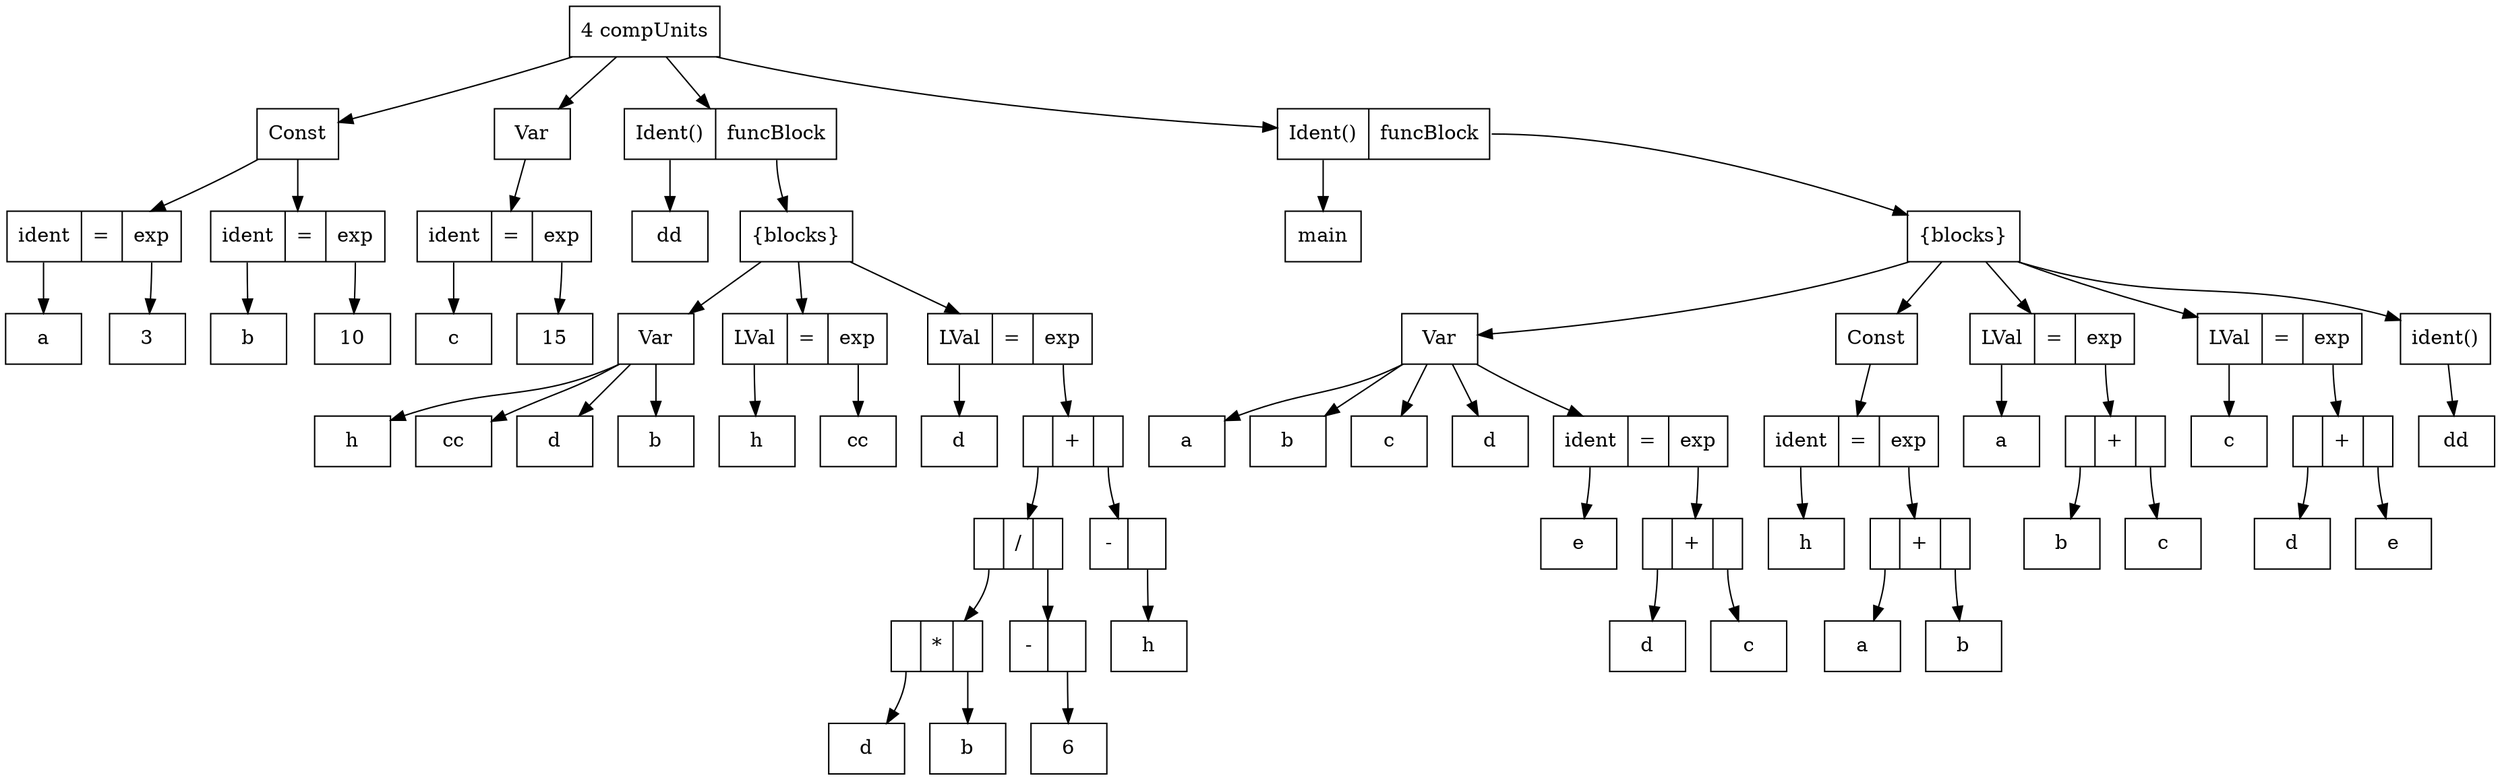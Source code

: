 digraph {
    node [shape = record];
    0 [label = "<0> 4 compUnits"];
    1 [label = "<0> Const"];
    2 [label = "<0> ident|<1> =|<2> exp"];
    3 [label = "<0> a"];
    4 [label = "<0> 3"];
    2:0 -> 3;
    2:2 -> 4;
    1:0 -> 2;
    5 [label = "<0> ident|<1> =|<2> exp"];
    6 [label = "<0> b"];
    7 [label = "<0> 10"];
    5:0 -> 6;
    5:2 -> 7;
    1:0 -> 5;
    0:0 -> 1;
    8 [label = "<0> Var"];
    9 [label = "<0> ident|<1> =|<2> exp"];
    10 [label = "<0> c"];
    11 [label = "<0> 15"];
    9:0 -> 10;
    9:2 -> 11;
    8:0 -> 9;
    0:0 -> 8;
    12 [label = "<0> Ident\(\)|<1> funcBlock"];
    13 [label = "<0> dd"];
    14 [label = "<0> \{blocks\}"];
    15 [label = "<0> Var"];
    16 [label = "<0> h"];
    15:0 -> 16;
    17 [label = "<0> cc"];
    15:0 -> 17;
    18 [label = "<0> d"];
    15:0 -> 18;
    19 [label = "<0> b"];
    15:0 -> 19;
    14:0 -> 15;
    20 [label = "<0> LVal|<1> =|<2> exp"];
    21 [label = "<0> h"];
    22 [label = "<0> cc"];
    20:0 -> 21;
    20:2 -> 22;
    14:0 -> 20;
    23 [label = "<0> LVal|<1> =|<2> exp"];
    24 [label = "<0> d"];
    25 [label = "<0>  |<1> +|<2>  "];
    26 [label = "<0>  |<1> /|<2>  "];
    27 [label = "<0>  |<1> *|<2>  "];
    28 [label = "<0> d"];
    29 [label = "<0> b"];
    27:0 -> 28;
    27:2 -> 29;
    30 [label = "<0> -|<1>  "];
    31 [label = "<0> 6"];
    30:1 -> 31;
    26:0 -> 27;
    26:2 -> 30;
    32 [label = "<0> -|<1>  "];
    33 [label = "<0> h"];
    32:1 -> 33;
    25:0 -> 26;
    25:2 -> 32;
    23:0 -> 24;
    23:2 -> 25;
    14:0 -> 23;
    12:0 -> 13;
    12:1 -> 14;
    0:0 -> 12;
    34 [label = "<0> Ident\(\)|<1> funcBlock"];
    35 [label = "<0> main"];
    36 [label = "<0> \{blocks\}"];
    37 [label = "<0> Var"];
    38 [label = "<0> a"];
    37:0 -> 38;
    39 [label = "<0> b"];
    37:0 -> 39;
    40 [label = "<0> c"];
    37:0 -> 40;
    41 [label = "<0> d"];
    37:0 -> 41;
    42 [label = "<0> ident|<1> =|<2> exp"];
    43 [label = "<0> e"];
    44 [label = "<0>  |<1> +|<2>  "];
    45 [label = "<0> d"];
    46 [label = "<0> c"];
    44:0 -> 45;
    44:2 -> 46;
    42:0 -> 43;
    42:2 -> 44;
    37:0 -> 42;
    36:0 -> 37;
    47 [label = "<0> Const"];
    48 [label = "<0> ident|<1> =|<2> exp"];
    49 [label = "<0> h"];
    50 [label = "<0>  |<1> +|<2>  "];
    51 [label = "<0> a"];
    52 [label = "<0> b"];
    50:0 -> 51;
    50:2 -> 52;
    48:0 -> 49;
    48:2 -> 50;
    47:0 -> 48;
    36:0 -> 47;
    53 [label = "<0> LVal|<1> =|<2> exp"];
    54 [label = "<0> a"];
    55 [label = "<0>  |<1> +|<2>  "];
    56 [label = "<0> b"];
    57 [label = "<0> c"];
    55:0 -> 56;
    55:2 -> 57;
    53:0 -> 54;
    53:2 -> 55;
    36:0 -> 53;
    58 [label = "<0> LVal|<1> =|<2> exp"];
    59 [label = "<0> c"];
    60 [label = "<0>  |<1> +|<2>  "];
    61 [label = "<0> d"];
    62 [label = "<0> e"];
    60:0 -> 61;
    60:2 -> 62;
    58:0 -> 59;
    58:2 -> 60;
    36:0 -> 58;
    63 [label = "<0> ident\(\)"];
    64 [label = "<0> dd"];
    63:0 -> 64;
    36:0 -> 63;
    34:0 -> 35;
    34:1 -> 36;
    0:0 -> 34;
}
